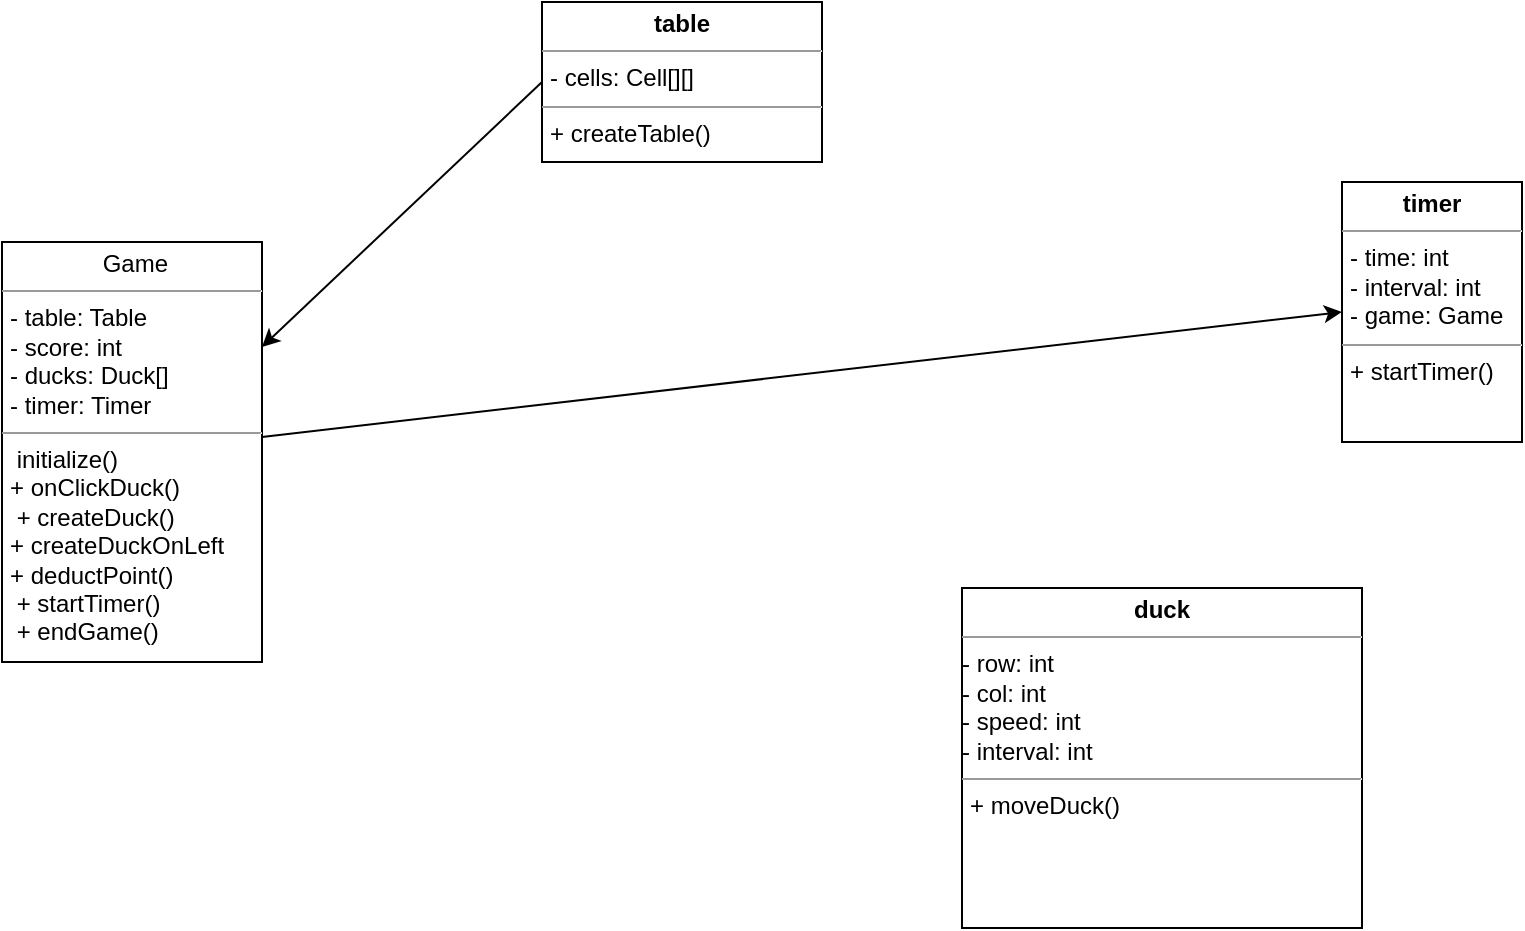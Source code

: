 <mxfile version="21.6.8" type="device">
  <diagram name="Page-1" id="e7e014a7-5840-1c2e-5031-d8a46d1fe8dd">
    <mxGraphModel dx="1434" dy="790" grid="1" gridSize="10" guides="1" tooltips="1" connect="1" arrows="1" fold="1" page="1" pageScale="1" pageWidth="1169" pageHeight="826" background="none" math="0" shadow="0">
      <root>
        <mxCell id="0" />
        <mxCell id="1" parent="0" />
        <mxCell id="d15ppqYCgDPKRqFU9heR-41" value="&lt;p style=&quot;margin:0px;margin-top:4px;text-align:center;&quot;&gt;&amp;nbsp;Game&lt;br&gt;&lt;/p&gt;&lt;hr size=&quot;1&quot;&gt;&lt;p style=&quot;margin:0px;margin-left:4px;&quot;&gt;- table: Table&amp;nbsp;&lt;/p&gt;&lt;p style=&quot;margin:0px;margin-left:4px;&quot;&gt;&lt;span style=&quot;background-color: initial;&quot;&gt;- score: int&amp;nbsp;&lt;/span&gt;&lt;/p&gt;&lt;p style=&quot;margin:0px;margin-left:4px;&quot;&gt;&lt;span style=&quot;background-color: initial;&quot;&gt;- ducks: Duck[]&amp;nbsp;&amp;nbsp;&lt;/span&gt;&lt;/p&gt;&lt;p style=&quot;margin:0px;margin-left:4px;&quot;&gt;- timer: Timer&amp;nbsp;&lt;br&gt;&lt;/p&gt;&lt;hr size=&quot;1&quot;&gt;&lt;p style=&quot;margin:0px;margin-left:4px;&quot;&gt;&amp;nbsp;initialize()&lt;/p&gt;&lt;p style=&quot;margin:0px;margin-left:4px;&quot;&gt;+ onClickDuck()&lt;/p&gt;&lt;p style=&quot;margin:0px;margin-left:4px;&quot;&gt;&amp;nbsp;+ createDuck()&amp;nbsp;&lt;/p&gt;&lt;p style=&quot;margin:0px;margin-left:4px;&quot;&gt;+ createDuckOnLeft&lt;/p&gt;&lt;p style=&quot;margin:0px;margin-left:4px;&quot;&gt;+ deductPoint()&lt;/p&gt;&lt;p style=&quot;margin:0px;margin-left:4px;&quot;&gt;&amp;nbsp;+ startTimer()&amp;nbsp;&lt;/p&gt;&lt;p style=&quot;margin:0px;margin-left:4px;&quot;&gt;&amp;nbsp;+ endGame()&amp;nbsp;&lt;br&gt;&lt;/p&gt;" style="verticalAlign=top;align=left;overflow=fill;fontSize=12;fontFamily=Helvetica;html=1;whiteSpace=wrap;" vertex="1" parent="1">
          <mxGeometry x="160" y="240" width="130" height="210" as="geometry" />
        </mxCell>
        <mxCell id="d15ppqYCgDPKRqFU9heR-43" value="&lt;p style=&quot;margin:0px;margin-top:4px;text-align:center;&quot;&gt;&lt;b&gt;table&lt;/b&gt;&lt;/p&gt;&lt;hr size=&quot;1&quot;&gt;&lt;p style=&quot;margin:0px;margin-left:4px;&quot;&gt; - cells: Cell[][]&lt;br&gt;&lt;/p&gt;&lt;hr size=&quot;1&quot;&gt;&lt;p style=&quot;margin:0px;margin-left:4px;&quot;&gt;+ createTable()&lt;br&gt;&lt;/p&gt;" style="verticalAlign=top;align=left;overflow=fill;fontSize=12;fontFamily=Helvetica;html=1;whiteSpace=wrap;" vertex="1" parent="1">
          <mxGeometry x="430" y="120" width="140" height="80" as="geometry" />
        </mxCell>
        <mxCell id="d15ppqYCgDPKRqFU9heR-44" value="&lt;p style=&quot;margin:0px;margin-top:4px;text-align:center;&quot;&gt;&lt;b&gt;duck&lt;/b&gt;&lt;/p&gt;&lt;hr size=&quot;1&quot;&gt;&lt;p style=&quot;margin:0px;margin-left:4px;&quot;&gt;&lt;/p&gt; - row: int &lt;br&gt;- col: int &lt;br&gt;- speed: int&lt;br&gt;- interval: int&amp;nbsp;&lt;hr size=&quot;1&quot;&gt;&lt;p style=&quot;margin:0px;margin-left:4px;&quot;&gt;+ moveDuck()&lt;br&gt;&lt;/p&gt;" style="verticalAlign=top;align=left;overflow=fill;fontSize=12;fontFamily=Helvetica;html=1;whiteSpace=wrap;" vertex="1" parent="1">
          <mxGeometry x="640" y="413" width="200" height="170" as="geometry" />
        </mxCell>
        <mxCell id="d15ppqYCgDPKRqFU9heR-45" value="&lt;p style=&quot;margin:0px;margin-top:4px;text-align:center;&quot;&gt;&lt;b&gt;timer&lt;/b&gt;&lt;/p&gt;&lt;hr size=&quot;1&quot;&gt;&lt;p style=&quot;margin:0px;margin-left:4px;&quot;&gt;- time: int&amp;nbsp;&lt;br&gt;- interval: int&amp;nbsp;&lt;br&gt;- game: Game&lt;br&gt;&lt;/p&gt;&lt;hr size=&quot;1&quot;&gt;&lt;p style=&quot;margin:0px;margin-left:4px;&quot;&gt;+ startTimer()  &lt;br&gt;&lt;/p&gt;" style="verticalAlign=top;align=left;overflow=fill;fontSize=12;fontFamily=Helvetica;html=1;whiteSpace=wrap;" vertex="1" parent="1">
          <mxGeometry x="830" y="210" width="90" height="130" as="geometry" />
        </mxCell>
        <mxCell id="d15ppqYCgDPKRqFU9heR-48" value="" style="endArrow=classic;html=1;rounded=0;exitX=0;exitY=0.5;exitDx=0;exitDy=0;entryX=1;entryY=0.25;entryDx=0;entryDy=0;" edge="1" parent="1" source="d15ppqYCgDPKRqFU9heR-43" target="d15ppqYCgDPKRqFU9heR-41">
          <mxGeometry width="50" height="50" relative="1" as="geometry">
            <mxPoint x="370" y="440" as="sourcePoint" />
            <mxPoint x="420" y="390" as="targetPoint" />
          </mxGeometry>
        </mxCell>
        <mxCell id="d15ppqYCgDPKRqFU9heR-49" value="" style="endArrow=classic;html=1;rounded=0;entryX=0;entryY=0.5;entryDx=0;entryDy=0;" edge="1" parent="1" source="d15ppqYCgDPKRqFU9heR-41" target="d15ppqYCgDPKRqFU9heR-45">
          <mxGeometry width="50" height="50" relative="1" as="geometry">
            <mxPoint x="490" y="440" as="sourcePoint" />
            <mxPoint x="540" y="390" as="targetPoint" />
          </mxGeometry>
        </mxCell>
      </root>
    </mxGraphModel>
  </diagram>
</mxfile>

